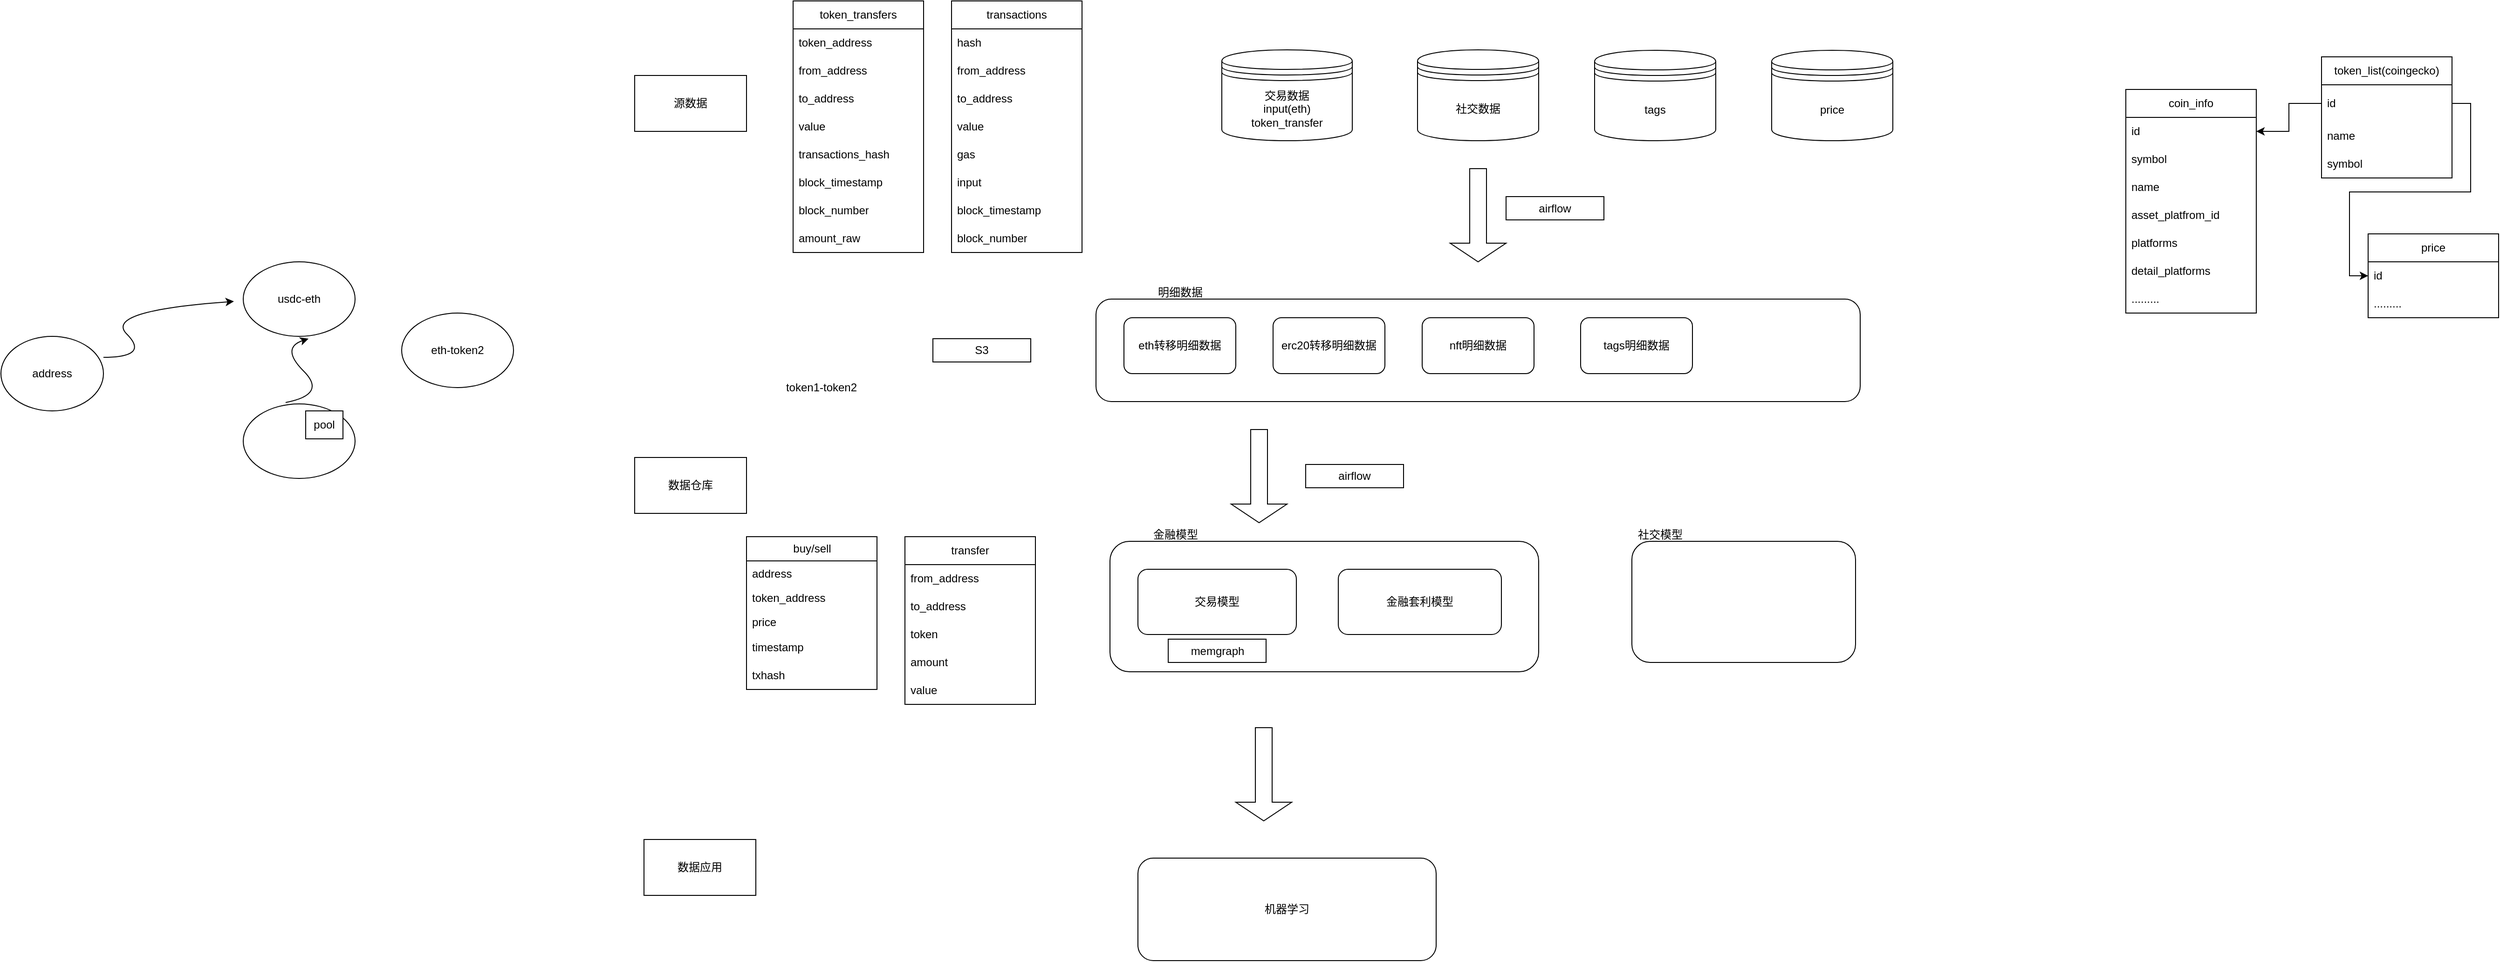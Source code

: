 <mxfile version="22.0.8" type="github">
  <diagram name="第 1 页" id="BozkCQJCPHknfL0Oz4gU">
    <mxGraphModel dx="2710" dy="634" grid="1" gridSize="10" guides="1" tooltips="1" connect="1" arrows="1" fold="1" page="1" pageScale="1" pageWidth="827" pageHeight="1169" math="0" shadow="0">
      <root>
        <mxCell id="0" />
        <mxCell id="1" parent="0" />
        <mxCell id="raIWPsBDa8XvjPvGWQIa-1" value="交易数据&lt;br&gt;input(eth)&lt;br&gt;token_transfer" style="shape=datastore;whiteSpace=wrap;html=1;" parent="1" vertex="1">
          <mxGeometry x="250" y="62.5" width="140" height="97.5" as="geometry" />
        </mxCell>
        <mxCell id="raIWPsBDa8XvjPvGWQIa-2" value="源数据" style="rounded=0;whiteSpace=wrap;html=1;" parent="1" vertex="1">
          <mxGeometry x="-380" y="90" width="120" height="60" as="geometry" />
        </mxCell>
        <mxCell id="raIWPsBDa8XvjPvGWQIa-4" value="社交数据" style="shape=datastore;whiteSpace=wrap;html=1;" parent="1" vertex="1">
          <mxGeometry x="460" y="62.5" width="130" height="97.5" as="geometry" />
        </mxCell>
        <mxCell id="raIWPsBDa8XvjPvGWQIa-5" value="tags" style="shape=datastore;whiteSpace=wrap;html=1;" parent="1" vertex="1">
          <mxGeometry x="650" y="63" width="130" height="97" as="geometry" />
        </mxCell>
        <mxCell id="raIWPsBDa8XvjPvGWQIa-7" value="" style="shape=singleArrow;direction=south;whiteSpace=wrap;html=1;" parent="1" vertex="1">
          <mxGeometry x="495" y="190" width="60" height="100" as="geometry" />
        </mxCell>
        <mxCell id="raIWPsBDa8XvjPvGWQIa-8" value="" style="rounded=1;whiteSpace=wrap;html=1;" parent="1" vertex="1">
          <mxGeometry x="115" y="330" width="820" height="110" as="geometry" />
        </mxCell>
        <mxCell id="raIWPsBDa8XvjPvGWQIa-10" value="明细数据" style="text;html=1;align=center;verticalAlign=middle;resizable=0;points=[];autosize=1;strokeColor=none;fillColor=none;" parent="1" vertex="1">
          <mxGeometry x="170" y="308" width="70" height="30" as="geometry" />
        </mxCell>
        <mxCell id="raIWPsBDa8XvjPvGWQIa-11" value="eth转移明细数据" style="rounded=1;whiteSpace=wrap;html=1;" parent="1" vertex="1">
          <mxGeometry x="145" y="350" width="120" height="60" as="geometry" />
        </mxCell>
        <mxCell id="raIWPsBDa8XvjPvGWQIa-12" value="erc20转移明细数据" style="rounded=1;whiteSpace=wrap;html=1;" parent="1" vertex="1">
          <mxGeometry x="305" y="350" width="120" height="60" as="geometry" />
        </mxCell>
        <mxCell id="raIWPsBDa8XvjPvGWQIa-13" value="nft明细数据" style="rounded=1;whiteSpace=wrap;html=1;" parent="1" vertex="1">
          <mxGeometry x="465" y="350" width="120" height="60" as="geometry" />
        </mxCell>
        <mxCell id="raIWPsBDa8XvjPvGWQIa-15" value="tags明细数据" style="rounded=1;whiteSpace=wrap;html=1;" parent="1" vertex="1">
          <mxGeometry x="635" y="350" width="120" height="60" as="geometry" />
        </mxCell>
        <mxCell id="raIWPsBDa8XvjPvGWQIa-16" value="" style="shape=singleArrow;direction=south;whiteSpace=wrap;html=1;" parent="1" vertex="1">
          <mxGeometry x="260" y="470" width="60" height="100" as="geometry" />
        </mxCell>
        <mxCell id="raIWPsBDa8XvjPvGWQIa-18" value="" style="rounded=1;whiteSpace=wrap;html=1;" parent="1" vertex="1">
          <mxGeometry x="130" y="590" width="460" height="140" as="geometry" />
        </mxCell>
        <mxCell id="raIWPsBDa8XvjPvGWQIa-17" value="交易模型" style="rounded=1;whiteSpace=wrap;html=1;" parent="1" vertex="1">
          <mxGeometry x="160" y="620" width="170" height="70" as="geometry" />
        </mxCell>
        <mxCell id="raIWPsBDa8XvjPvGWQIa-19" value="金融模型" style="text;html=1;align=center;verticalAlign=middle;resizable=0;points=[];autosize=1;strokeColor=none;fillColor=none;" parent="1" vertex="1">
          <mxGeometry x="165" y="568" width="70" height="30" as="geometry" />
        </mxCell>
        <mxCell id="raIWPsBDa8XvjPvGWQIa-20" value="金融套利模型" style="rounded=1;whiteSpace=wrap;html=1;" parent="1" vertex="1">
          <mxGeometry x="375" y="620" width="175" height="70" as="geometry" />
        </mxCell>
        <mxCell id="raIWPsBDa8XvjPvGWQIa-21" value="" style="rounded=1;whiteSpace=wrap;html=1;" parent="1" vertex="1">
          <mxGeometry x="690" y="590" width="240" height="130" as="geometry" />
        </mxCell>
        <mxCell id="raIWPsBDa8XvjPvGWQIa-22" value="社交模型" style="text;html=1;align=center;verticalAlign=middle;resizable=0;points=[];autosize=1;strokeColor=none;fillColor=none;" parent="1" vertex="1">
          <mxGeometry x="685" y="568" width="70" height="30" as="geometry" />
        </mxCell>
        <mxCell id="raIWPsBDa8XvjPvGWQIa-23" value="" style="shape=singleArrow;direction=south;whiteSpace=wrap;html=1;" parent="1" vertex="1">
          <mxGeometry x="265" y="790" width="60" height="100" as="geometry" />
        </mxCell>
        <mxCell id="raIWPsBDa8XvjPvGWQIa-24" value="机器学习" style="rounded=1;whiteSpace=wrap;html=1;" parent="1" vertex="1">
          <mxGeometry x="160" y="930" width="320" height="110" as="geometry" />
        </mxCell>
        <mxCell id="KQLeo4cY0Sl-77oB61r1-2" value="token_transfers" style="swimlane;fontStyle=0;childLayout=stackLayout;horizontal=1;startSize=30;horizontalStack=0;resizeParent=1;resizeParentMax=0;resizeLast=0;collapsible=1;marginBottom=0;whiteSpace=wrap;html=1;" parent="1" vertex="1">
          <mxGeometry x="-210" y="10" width="140" height="270" as="geometry" />
        </mxCell>
        <mxCell id="KQLeo4cY0Sl-77oB61r1-3" value="token_address&lt;br&gt;" style="text;strokeColor=none;fillColor=none;align=left;verticalAlign=middle;spacingLeft=4;spacingRight=4;overflow=hidden;points=[[0,0.5],[1,0.5]];portConstraint=eastwest;rotatable=0;whiteSpace=wrap;html=1;" parent="KQLeo4cY0Sl-77oB61r1-2" vertex="1">
          <mxGeometry y="30" width="140" height="30" as="geometry" />
        </mxCell>
        <mxCell id="KQLeo4cY0Sl-77oB61r1-4" value="from_address" style="text;strokeColor=none;fillColor=none;align=left;verticalAlign=middle;spacingLeft=4;spacingRight=4;overflow=hidden;points=[[0,0.5],[1,0.5]];portConstraint=eastwest;rotatable=0;whiteSpace=wrap;html=1;" parent="KQLeo4cY0Sl-77oB61r1-2" vertex="1">
          <mxGeometry y="60" width="140" height="30" as="geometry" />
        </mxCell>
        <mxCell id="KQLeo4cY0Sl-77oB61r1-22" value="to_address" style="text;strokeColor=none;fillColor=none;align=left;verticalAlign=middle;spacingLeft=4;spacingRight=4;overflow=hidden;points=[[0,0.5],[1,0.5]];portConstraint=eastwest;rotatable=0;whiteSpace=wrap;html=1;" parent="KQLeo4cY0Sl-77oB61r1-2" vertex="1">
          <mxGeometry y="90" width="140" height="30" as="geometry" />
        </mxCell>
        <mxCell id="KQLeo4cY0Sl-77oB61r1-23" value="value" style="text;strokeColor=none;fillColor=none;align=left;verticalAlign=middle;spacingLeft=4;spacingRight=4;overflow=hidden;points=[[0,0.5],[1,0.5]];portConstraint=eastwest;rotatable=0;whiteSpace=wrap;html=1;" parent="KQLeo4cY0Sl-77oB61r1-2" vertex="1">
          <mxGeometry y="120" width="140" height="30" as="geometry" />
        </mxCell>
        <mxCell id="KQLeo4cY0Sl-77oB61r1-24" value="transactions_hash" style="text;strokeColor=none;fillColor=none;align=left;verticalAlign=middle;spacingLeft=4;spacingRight=4;overflow=hidden;points=[[0,0.5],[1,0.5]];portConstraint=eastwest;rotatable=0;whiteSpace=wrap;html=1;" parent="KQLeo4cY0Sl-77oB61r1-2" vertex="1">
          <mxGeometry y="150" width="140" height="30" as="geometry" />
        </mxCell>
        <mxCell id="KQLeo4cY0Sl-77oB61r1-25" value="block_timestamp" style="text;strokeColor=none;fillColor=none;align=left;verticalAlign=middle;spacingLeft=4;spacingRight=4;overflow=hidden;points=[[0,0.5],[1,0.5]];portConstraint=eastwest;rotatable=0;whiteSpace=wrap;html=1;" parent="KQLeo4cY0Sl-77oB61r1-2" vertex="1">
          <mxGeometry y="180" width="140" height="30" as="geometry" />
        </mxCell>
        <mxCell id="KQLeo4cY0Sl-77oB61r1-5" value="block_number" style="text;strokeColor=none;fillColor=none;align=left;verticalAlign=middle;spacingLeft=4;spacingRight=4;overflow=hidden;points=[[0,0.5],[1,0.5]];portConstraint=eastwest;rotatable=0;whiteSpace=wrap;html=1;" parent="KQLeo4cY0Sl-77oB61r1-2" vertex="1">
          <mxGeometry y="210" width="140" height="30" as="geometry" />
        </mxCell>
        <mxCell id="KQLeo4cY0Sl-77oB61r1-26" value="amount_raw" style="text;strokeColor=none;fillColor=none;align=left;verticalAlign=middle;spacingLeft=4;spacingRight=4;overflow=hidden;points=[[0,0.5],[1,0.5]];portConstraint=eastwest;rotatable=0;whiteSpace=wrap;html=1;" parent="KQLeo4cY0Sl-77oB61r1-2" vertex="1">
          <mxGeometry y="240" width="140" height="30" as="geometry" />
        </mxCell>
        <mxCell id="KQLeo4cY0Sl-77oB61r1-8" value="buy/sell" style="swimlane;fontStyle=0;childLayout=stackLayout;horizontal=1;startSize=26;fillColor=none;horizontalStack=0;resizeParent=1;resizeParentMax=0;resizeLast=0;collapsible=1;marginBottom=0;html=1;" parent="1" vertex="1">
          <mxGeometry x="-260" y="585" width="140" height="164" as="geometry" />
        </mxCell>
        <mxCell id="KQLeo4cY0Sl-77oB61r1-9" value="address" style="text;strokeColor=none;fillColor=none;align=left;verticalAlign=top;spacingLeft=4;spacingRight=4;overflow=hidden;rotatable=0;points=[[0,0.5],[1,0.5]];portConstraint=eastwest;whiteSpace=wrap;html=1;" parent="KQLeo4cY0Sl-77oB61r1-8" vertex="1">
          <mxGeometry y="26" width="140" height="26" as="geometry" />
        </mxCell>
        <mxCell id="KQLeo4cY0Sl-77oB61r1-10" value="token_address" style="text;strokeColor=none;fillColor=none;align=left;verticalAlign=top;spacingLeft=4;spacingRight=4;overflow=hidden;rotatable=0;points=[[0,0.5],[1,0.5]];portConstraint=eastwest;whiteSpace=wrap;html=1;" parent="KQLeo4cY0Sl-77oB61r1-8" vertex="1">
          <mxGeometry y="52" width="140" height="26" as="geometry" />
        </mxCell>
        <mxCell id="KQLeo4cY0Sl-77oB61r1-11" value="price" style="text;strokeColor=none;fillColor=none;align=left;verticalAlign=top;spacingLeft=4;spacingRight=4;overflow=hidden;rotatable=0;points=[[0,0.5],[1,0.5]];portConstraint=eastwest;whiteSpace=wrap;html=1;" parent="KQLeo4cY0Sl-77oB61r1-8" vertex="1">
          <mxGeometry y="78" width="140" height="26" as="geometry" />
        </mxCell>
        <mxCell id="KQLeo4cY0Sl-77oB61r1-12" value="timestamp" style="text;strokeColor=none;fillColor=none;align=left;verticalAlign=middle;spacingLeft=4;spacingRight=4;overflow=hidden;points=[[0,0.5],[1,0.5]];portConstraint=eastwest;rotatable=0;whiteSpace=wrap;html=1;" parent="KQLeo4cY0Sl-77oB61r1-8" vertex="1">
          <mxGeometry y="104" width="140" height="30" as="geometry" />
        </mxCell>
        <mxCell id="KQLeo4cY0Sl-77oB61r1-13" value="txhash" style="text;strokeColor=none;fillColor=none;align=left;verticalAlign=middle;spacingLeft=4;spacingRight=4;overflow=hidden;points=[[0,0.5],[1,0.5]];portConstraint=eastwest;rotatable=0;whiteSpace=wrap;html=1;" parent="KQLeo4cY0Sl-77oB61r1-8" vertex="1">
          <mxGeometry y="134" width="140" height="30" as="geometry" />
        </mxCell>
        <mxCell id="KQLeo4cY0Sl-77oB61r1-15" value="transfer" style="swimlane;fontStyle=0;childLayout=stackLayout;horizontal=1;startSize=30;horizontalStack=0;resizeParent=1;resizeParentMax=0;resizeLast=0;collapsible=1;marginBottom=0;whiteSpace=wrap;html=1;" parent="1" vertex="1">
          <mxGeometry x="-90" y="585" width="140" height="180" as="geometry" />
        </mxCell>
        <mxCell id="KQLeo4cY0Sl-77oB61r1-16" value="from_address" style="text;strokeColor=none;fillColor=none;align=left;verticalAlign=middle;spacingLeft=4;spacingRight=4;overflow=hidden;points=[[0,0.5],[1,0.5]];portConstraint=eastwest;rotatable=0;whiteSpace=wrap;html=1;" parent="KQLeo4cY0Sl-77oB61r1-15" vertex="1">
          <mxGeometry y="30" width="140" height="30" as="geometry" />
        </mxCell>
        <mxCell id="KQLeo4cY0Sl-77oB61r1-17" value="to_address" style="text;strokeColor=none;fillColor=none;align=left;verticalAlign=middle;spacingLeft=4;spacingRight=4;overflow=hidden;points=[[0,0.5],[1,0.5]];portConstraint=eastwest;rotatable=0;whiteSpace=wrap;html=1;" parent="KQLeo4cY0Sl-77oB61r1-15" vertex="1">
          <mxGeometry y="60" width="140" height="30" as="geometry" />
        </mxCell>
        <mxCell id="KQLeo4cY0Sl-77oB61r1-18" value="token" style="text;strokeColor=none;fillColor=none;align=left;verticalAlign=middle;spacingLeft=4;spacingRight=4;overflow=hidden;points=[[0,0.5],[1,0.5]];portConstraint=eastwest;rotatable=0;whiteSpace=wrap;html=1;" parent="KQLeo4cY0Sl-77oB61r1-15" vertex="1">
          <mxGeometry y="90" width="140" height="30" as="geometry" />
        </mxCell>
        <mxCell id="KQLeo4cY0Sl-77oB61r1-19" value="amount" style="text;strokeColor=none;fillColor=none;align=left;verticalAlign=middle;spacingLeft=4;spacingRight=4;overflow=hidden;points=[[0,0.5],[1,0.5]];portConstraint=eastwest;rotatable=0;whiteSpace=wrap;html=1;" parent="KQLeo4cY0Sl-77oB61r1-15" vertex="1">
          <mxGeometry y="120" width="140" height="30" as="geometry" />
        </mxCell>
        <mxCell id="KQLeo4cY0Sl-77oB61r1-20" value="value" style="text;strokeColor=none;fillColor=none;align=left;verticalAlign=middle;spacingLeft=4;spacingRight=4;overflow=hidden;points=[[0,0.5],[1,0.5]];portConstraint=eastwest;rotatable=0;whiteSpace=wrap;html=1;" parent="KQLeo4cY0Sl-77oB61r1-15" vertex="1">
          <mxGeometry y="150" width="140" height="30" as="geometry" />
        </mxCell>
        <mxCell id="KQLeo4cY0Sl-77oB61r1-27" value="transactions" style="swimlane;fontStyle=0;childLayout=stackLayout;horizontal=1;startSize=30;horizontalStack=0;resizeParent=1;resizeParentMax=0;resizeLast=0;collapsible=1;marginBottom=0;whiteSpace=wrap;html=1;" parent="1" vertex="1">
          <mxGeometry x="-40" y="10" width="140" height="270" as="geometry" />
        </mxCell>
        <mxCell id="KQLeo4cY0Sl-77oB61r1-28" value="hash" style="text;strokeColor=none;fillColor=none;align=left;verticalAlign=middle;spacingLeft=4;spacingRight=4;overflow=hidden;points=[[0,0.5],[1,0.5]];portConstraint=eastwest;rotatable=0;whiteSpace=wrap;html=1;" parent="KQLeo4cY0Sl-77oB61r1-27" vertex="1">
          <mxGeometry y="30" width="140" height="30" as="geometry" />
        </mxCell>
        <mxCell id="KQLeo4cY0Sl-77oB61r1-29" value="from_address" style="text;strokeColor=none;fillColor=none;align=left;verticalAlign=middle;spacingLeft=4;spacingRight=4;overflow=hidden;points=[[0,0.5],[1,0.5]];portConstraint=eastwest;rotatable=0;whiteSpace=wrap;html=1;" parent="KQLeo4cY0Sl-77oB61r1-27" vertex="1">
          <mxGeometry y="60" width="140" height="30" as="geometry" />
        </mxCell>
        <mxCell id="KQLeo4cY0Sl-77oB61r1-30" value="to_address" style="text;strokeColor=none;fillColor=none;align=left;verticalAlign=middle;spacingLeft=4;spacingRight=4;overflow=hidden;points=[[0,0.5],[1,0.5]];portConstraint=eastwest;rotatable=0;whiteSpace=wrap;html=1;" parent="KQLeo4cY0Sl-77oB61r1-27" vertex="1">
          <mxGeometry y="90" width="140" height="30" as="geometry" />
        </mxCell>
        <mxCell id="KQLeo4cY0Sl-77oB61r1-31" value="value" style="text;strokeColor=none;fillColor=none;align=left;verticalAlign=middle;spacingLeft=4;spacingRight=4;overflow=hidden;points=[[0,0.5],[1,0.5]];portConstraint=eastwest;rotatable=0;whiteSpace=wrap;html=1;" parent="KQLeo4cY0Sl-77oB61r1-27" vertex="1">
          <mxGeometry y="120" width="140" height="30" as="geometry" />
        </mxCell>
        <mxCell id="KQLeo4cY0Sl-77oB61r1-32" value="gas" style="text;strokeColor=none;fillColor=none;align=left;verticalAlign=middle;spacingLeft=4;spacingRight=4;overflow=hidden;points=[[0,0.5],[1,0.5]];portConstraint=eastwest;rotatable=0;whiteSpace=wrap;html=1;" parent="KQLeo4cY0Sl-77oB61r1-27" vertex="1">
          <mxGeometry y="150" width="140" height="30" as="geometry" />
        </mxCell>
        <mxCell id="KQLeo4cY0Sl-77oB61r1-33" value="input" style="text;strokeColor=none;fillColor=none;align=left;verticalAlign=middle;spacingLeft=4;spacingRight=4;overflow=hidden;points=[[0,0.5],[1,0.5]];portConstraint=eastwest;rotatable=0;whiteSpace=wrap;html=1;" parent="KQLeo4cY0Sl-77oB61r1-27" vertex="1">
          <mxGeometry y="180" width="140" height="30" as="geometry" />
        </mxCell>
        <mxCell id="KQLeo4cY0Sl-77oB61r1-34" value="block_timestamp" style="text;strokeColor=none;fillColor=none;align=left;verticalAlign=middle;spacingLeft=4;spacingRight=4;overflow=hidden;points=[[0,0.5],[1,0.5]];portConstraint=eastwest;rotatable=0;whiteSpace=wrap;html=1;" parent="KQLeo4cY0Sl-77oB61r1-27" vertex="1">
          <mxGeometry y="210" width="140" height="30" as="geometry" />
        </mxCell>
        <mxCell id="KQLeo4cY0Sl-77oB61r1-35" value="block_number" style="text;strokeColor=none;fillColor=none;align=left;verticalAlign=middle;spacingLeft=4;spacingRight=4;overflow=hidden;points=[[0,0.5],[1,0.5]];portConstraint=eastwest;rotatable=0;whiteSpace=wrap;html=1;" parent="KQLeo4cY0Sl-77oB61r1-27" vertex="1">
          <mxGeometry y="240" width="140" height="30" as="geometry" />
        </mxCell>
        <mxCell id="KQLeo4cY0Sl-77oB61r1-36" value="数据仓库" style="rounded=0;whiteSpace=wrap;html=1;" parent="1" vertex="1">
          <mxGeometry x="-380" y="500" width="120" height="60" as="geometry" />
        </mxCell>
        <mxCell id="KQLeo4cY0Sl-77oB61r1-37" value="数据应用" style="rounded=0;whiteSpace=wrap;html=1;" parent="1" vertex="1">
          <mxGeometry x="-370" y="910" width="120" height="60" as="geometry" />
        </mxCell>
        <mxCell id="KQLeo4cY0Sl-77oB61r1-39" value="airflow" style="rounded=0;whiteSpace=wrap;html=1;" parent="1" vertex="1">
          <mxGeometry x="555" y="220" width="105" height="25" as="geometry" />
        </mxCell>
        <mxCell id="KQLeo4cY0Sl-77oB61r1-41" value="S3" style="rounded=0;whiteSpace=wrap;html=1;" parent="1" vertex="1">
          <mxGeometry x="-60" y="372.5" width="105" height="25" as="geometry" />
        </mxCell>
        <mxCell id="KQLeo4cY0Sl-77oB61r1-42" value="airflow" style="rounded=0;whiteSpace=wrap;html=1;" parent="1" vertex="1">
          <mxGeometry x="340" y="507.5" width="105" height="25" as="geometry" />
        </mxCell>
        <mxCell id="KQLeo4cY0Sl-77oB61r1-43" value="memgraph" style="rounded=0;whiteSpace=wrap;html=1;" parent="1" vertex="1">
          <mxGeometry x="192.5" y="695" width="105" height="25" as="geometry" />
        </mxCell>
        <mxCell id="KQLeo4cY0Sl-77oB61r1-44" value="token1-token2" style="text;html=1;align=center;verticalAlign=middle;resizable=0;points=[];autosize=1;strokeColor=none;fillColor=none;" parent="1" vertex="1">
          <mxGeometry x="-230" y="410" width="100" height="30" as="geometry" />
        </mxCell>
        <mxCell id="KQLeo4cY0Sl-77oB61r1-45" value="address" style="ellipse;whiteSpace=wrap;html=1;" parent="1" vertex="1">
          <mxGeometry x="-1060" y="370" width="110" height="80" as="geometry" />
        </mxCell>
        <mxCell id="KQLeo4cY0Sl-77oB61r1-46" value="" style="ellipse;whiteSpace=wrap;html=1;" parent="1" vertex="1">
          <mxGeometry x="-800" y="442.5" width="120" height="80" as="geometry" />
        </mxCell>
        <mxCell id="KQLeo4cY0Sl-77oB61r1-47" value="eth-token2" style="ellipse;whiteSpace=wrap;html=1;" parent="1" vertex="1">
          <mxGeometry x="-630" y="345" width="120" height="80" as="geometry" />
        </mxCell>
        <mxCell id="KQLeo4cY0Sl-77oB61r1-48" value="usdc-eth" style="ellipse;whiteSpace=wrap;html=1;" parent="1" vertex="1">
          <mxGeometry x="-800" y="290" width="120" height="80" as="geometry" />
        </mxCell>
        <mxCell id="KQLeo4cY0Sl-77oB61r1-49" value="" style="curved=1;endArrow=classic;html=1;rounded=0;" parent="1" edge="1">
          <mxGeometry width="50" height="50" relative="1" as="geometry">
            <mxPoint x="-950" y="392.5" as="sourcePoint" />
            <mxPoint x="-810" y="332.5" as="targetPoint" />
            <Array as="points">
              <mxPoint x="-900" y="392.5" />
              <mxPoint x="-950" y="342.5" />
            </Array>
          </mxGeometry>
        </mxCell>
        <mxCell id="KQLeo4cY0Sl-77oB61r1-51" value="pool" style="rounded=0;whiteSpace=wrap;html=1;" parent="1" vertex="1">
          <mxGeometry x="-733" y="450" width="40" height="30" as="geometry" />
        </mxCell>
        <mxCell id="KQLeo4cY0Sl-77oB61r1-52" value="" style="curved=1;endArrow=classic;html=1;rounded=0;exitX=0.379;exitY=-0.019;exitDx=0;exitDy=0;exitPerimeter=0;" parent="1" source="KQLeo4cY0Sl-77oB61r1-46" edge="1">
          <mxGeometry width="50" height="50" relative="1" as="geometry">
            <mxPoint x="-760" y="432.5" as="sourcePoint" />
            <mxPoint x="-730" y="372.5" as="targetPoint" />
            <Array as="points">
              <mxPoint x="-710" y="432.5" />
              <mxPoint x="-760" y="382.5" />
            </Array>
          </mxGeometry>
        </mxCell>
        <mxCell id="4I6Rf2Xm01g-M6G6PtZS-1" value="price" style="shape=datastore;whiteSpace=wrap;html=1;" vertex="1" parent="1">
          <mxGeometry x="840" y="63" width="130" height="97" as="geometry" />
        </mxCell>
        <mxCell id="4I6Rf2Xm01g-M6G6PtZS-2" value="token_list(coingecko)" style="swimlane;fontStyle=0;childLayout=stackLayout;horizontal=1;startSize=30;horizontalStack=0;resizeParent=1;resizeParentMax=0;resizeLast=0;collapsible=1;marginBottom=0;whiteSpace=wrap;html=1;" vertex="1" parent="1">
          <mxGeometry x="1430" y="70" width="140" height="130" as="geometry" />
        </mxCell>
        <mxCell id="4I6Rf2Xm01g-M6G6PtZS-3" value="id" style="text;strokeColor=none;fillColor=none;align=left;verticalAlign=middle;spacingLeft=4;spacingRight=4;overflow=hidden;points=[[0,0.5],[1,0.5]];portConstraint=eastwest;rotatable=0;whiteSpace=wrap;html=1;" vertex="1" parent="4I6Rf2Xm01g-M6G6PtZS-2">
          <mxGeometry y="30" width="140" height="40" as="geometry" />
        </mxCell>
        <mxCell id="4I6Rf2Xm01g-M6G6PtZS-4" value="name" style="text;strokeColor=none;fillColor=none;align=left;verticalAlign=middle;spacingLeft=4;spacingRight=4;overflow=hidden;points=[[0,0.5],[1,0.5]];portConstraint=eastwest;rotatable=0;whiteSpace=wrap;html=1;" vertex="1" parent="4I6Rf2Xm01g-M6G6PtZS-2">
          <mxGeometry y="70" width="140" height="30" as="geometry" />
        </mxCell>
        <mxCell id="4I6Rf2Xm01g-M6G6PtZS-5" value="symbol" style="text;strokeColor=none;fillColor=none;align=left;verticalAlign=middle;spacingLeft=4;spacingRight=4;overflow=hidden;points=[[0,0.5],[1,0.5]];portConstraint=eastwest;rotatable=0;whiteSpace=wrap;html=1;" vertex="1" parent="4I6Rf2Xm01g-M6G6PtZS-2">
          <mxGeometry y="100" width="140" height="30" as="geometry" />
        </mxCell>
        <mxCell id="4I6Rf2Xm01g-M6G6PtZS-12" value="coin_info" style="swimlane;fontStyle=0;childLayout=stackLayout;horizontal=1;startSize=30;horizontalStack=0;resizeParent=1;resizeParentMax=0;resizeLast=0;collapsible=1;marginBottom=0;whiteSpace=wrap;html=1;" vertex="1" parent="1">
          <mxGeometry x="1220" y="105" width="140" height="240" as="geometry" />
        </mxCell>
        <mxCell id="4I6Rf2Xm01g-M6G6PtZS-13" value="id" style="text;strokeColor=none;fillColor=none;align=left;verticalAlign=middle;spacingLeft=4;spacingRight=4;overflow=hidden;points=[[0,0.5],[1,0.5]];portConstraint=eastwest;rotatable=0;whiteSpace=wrap;html=1;" vertex="1" parent="4I6Rf2Xm01g-M6G6PtZS-12">
          <mxGeometry y="30" width="140" height="30" as="geometry" />
        </mxCell>
        <mxCell id="4I6Rf2Xm01g-M6G6PtZS-14" value="symbol" style="text;strokeColor=none;fillColor=none;align=left;verticalAlign=middle;spacingLeft=4;spacingRight=4;overflow=hidden;points=[[0,0.5],[1,0.5]];portConstraint=eastwest;rotatable=0;whiteSpace=wrap;html=1;" vertex="1" parent="4I6Rf2Xm01g-M6G6PtZS-12">
          <mxGeometry y="60" width="140" height="30" as="geometry" />
        </mxCell>
        <mxCell id="4I6Rf2Xm01g-M6G6PtZS-15" value="name" style="text;strokeColor=none;fillColor=none;align=left;verticalAlign=middle;spacingLeft=4;spacingRight=4;overflow=hidden;points=[[0,0.5],[1,0.5]];portConstraint=eastwest;rotatable=0;whiteSpace=wrap;html=1;" vertex="1" parent="4I6Rf2Xm01g-M6G6PtZS-12">
          <mxGeometry y="90" width="140" height="30" as="geometry" />
        </mxCell>
        <mxCell id="4I6Rf2Xm01g-M6G6PtZS-16" value="asset_platfrom_id" style="text;strokeColor=none;fillColor=none;align=left;verticalAlign=middle;spacingLeft=4;spacingRight=4;overflow=hidden;points=[[0,0.5],[1,0.5]];portConstraint=eastwest;rotatable=0;whiteSpace=wrap;html=1;" vertex="1" parent="4I6Rf2Xm01g-M6G6PtZS-12">
          <mxGeometry y="120" width="140" height="30" as="geometry" />
        </mxCell>
        <mxCell id="4I6Rf2Xm01g-M6G6PtZS-17" value="platforms" style="text;strokeColor=none;fillColor=none;align=left;verticalAlign=middle;spacingLeft=4;spacingRight=4;overflow=hidden;points=[[0,0.5],[1,0.5]];portConstraint=eastwest;rotatable=0;whiteSpace=wrap;html=1;" vertex="1" parent="4I6Rf2Xm01g-M6G6PtZS-12">
          <mxGeometry y="150" width="140" height="30" as="geometry" />
        </mxCell>
        <mxCell id="4I6Rf2Xm01g-M6G6PtZS-18" value="detail_platforms" style="text;strokeColor=none;fillColor=none;align=left;verticalAlign=middle;spacingLeft=4;spacingRight=4;overflow=hidden;points=[[0,0.5],[1,0.5]];portConstraint=eastwest;rotatable=0;whiteSpace=wrap;html=1;" vertex="1" parent="4I6Rf2Xm01g-M6G6PtZS-12">
          <mxGeometry y="180" width="140" height="30" as="geometry" />
        </mxCell>
        <mxCell id="4I6Rf2Xm01g-M6G6PtZS-20" value="........." style="text;strokeColor=none;fillColor=none;align=left;verticalAlign=middle;spacingLeft=4;spacingRight=4;overflow=hidden;points=[[0,0.5],[1,0.5]];portConstraint=eastwest;rotatable=0;whiteSpace=wrap;html=1;" vertex="1" parent="4I6Rf2Xm01g-M6G6PtZS-12">
          <mxGeometry y="210" width="140" height="30" as="geometry" />
        </mxCell>
        <mxCell id="4I6Rf2Xm01g-M6G6PtZS-21" style="edgeStyle=orthogonalEdgeStyle;rounded=0;orthogonalLoop=1;jettySize=auto;html=1;exitX=0;exitY=0.5;exitDx=0;exitDy=0;entryX=1;entryY=0.5;entryDx=0;entryDy=0;" edge="1" parent="1" source="4I6Rf2Xm01g-M6G6PtZS-3" target="4I6Rf2Xm01g-M6G6PtZS-13">
          <mxGeometry relative="1" as="geometry" />
        </mxCell>
        <mxCell id="4I6Rf2Xm01g-M6G6PtZS-22" value="price" style="swimlane;fontStyle=0;childLayout=stackLayout;horizontal=1;startSize=30;horizontalStack=0;resizeParent=1;resizeParentMax=0;resizeLast=0;collapsible=1;marginBottom=0;whiteSpace=wrap;html=1;" vertex="1" parent="1">
          <mxGeometry x="1480" y="260" width="140" height="90" as="geometry" />
        </mxCell>
        <mxCell id="4I6Rf2Xm01g-M6G6PtZS-23" value="id" style="text;strokeColor=none;fillColor=none;align=left;verticalAlign=middle;spacingLeft=4;spacingRight=4;overflow=hidden;points=[[0,0.5],[1,0.5]];portConstraint=eastwest;rotatable=0;whiteSpace=wrap;html=1;" vertex="1" parent="4I6Rf2Xm01g-M6G6PtZS-22">
          <mxGeometry y="30" width="140" height="30" as="geometry" />
        </mxCell>
        <mxCell id="4I6Rf2Xm01g-M6G6PtZS-29" value="........." style="text;strokeColor=none;fillColor=none;align=left;verticalAlign=middle;spacingLeft=4;spacingRight=4;overflow=hidden;points=[[0,0.5],[1,0.5]];portConstraint=eastwest;rotatable=0;whiteSpace=wrap;html=1;" vertex="1" parent="4I6Rf2Xm01g-M6G6PtZS-22">
          <mxGeometry y="60" width="140" height="30" as="geometry" />
        </mxCell>
        <mxCell id="4I6Rf2Xm01g-M6G6PtZS-30" style="edgeStyle=orthogonalEdgeStyle;rounded=0;orthogonalLoop=1;jettySize=auto;html=1;exitX=1;exitY=0.5;exitDx=0;exitDy=0;entryX=0;entryY=0.5;entryDx=0;entryDy=0;" edge="1" parent="1" source="4I6Rf2Xm01g-M6G6PtZS-3" target="4I6Rf2Xm01g-M6G6PtZS-23">
          <mxGeometry relative="1" as="geometry" />
        </mxCell>
      </root>
    </mxGraphModel>
  </diagram>
</mxfile>
